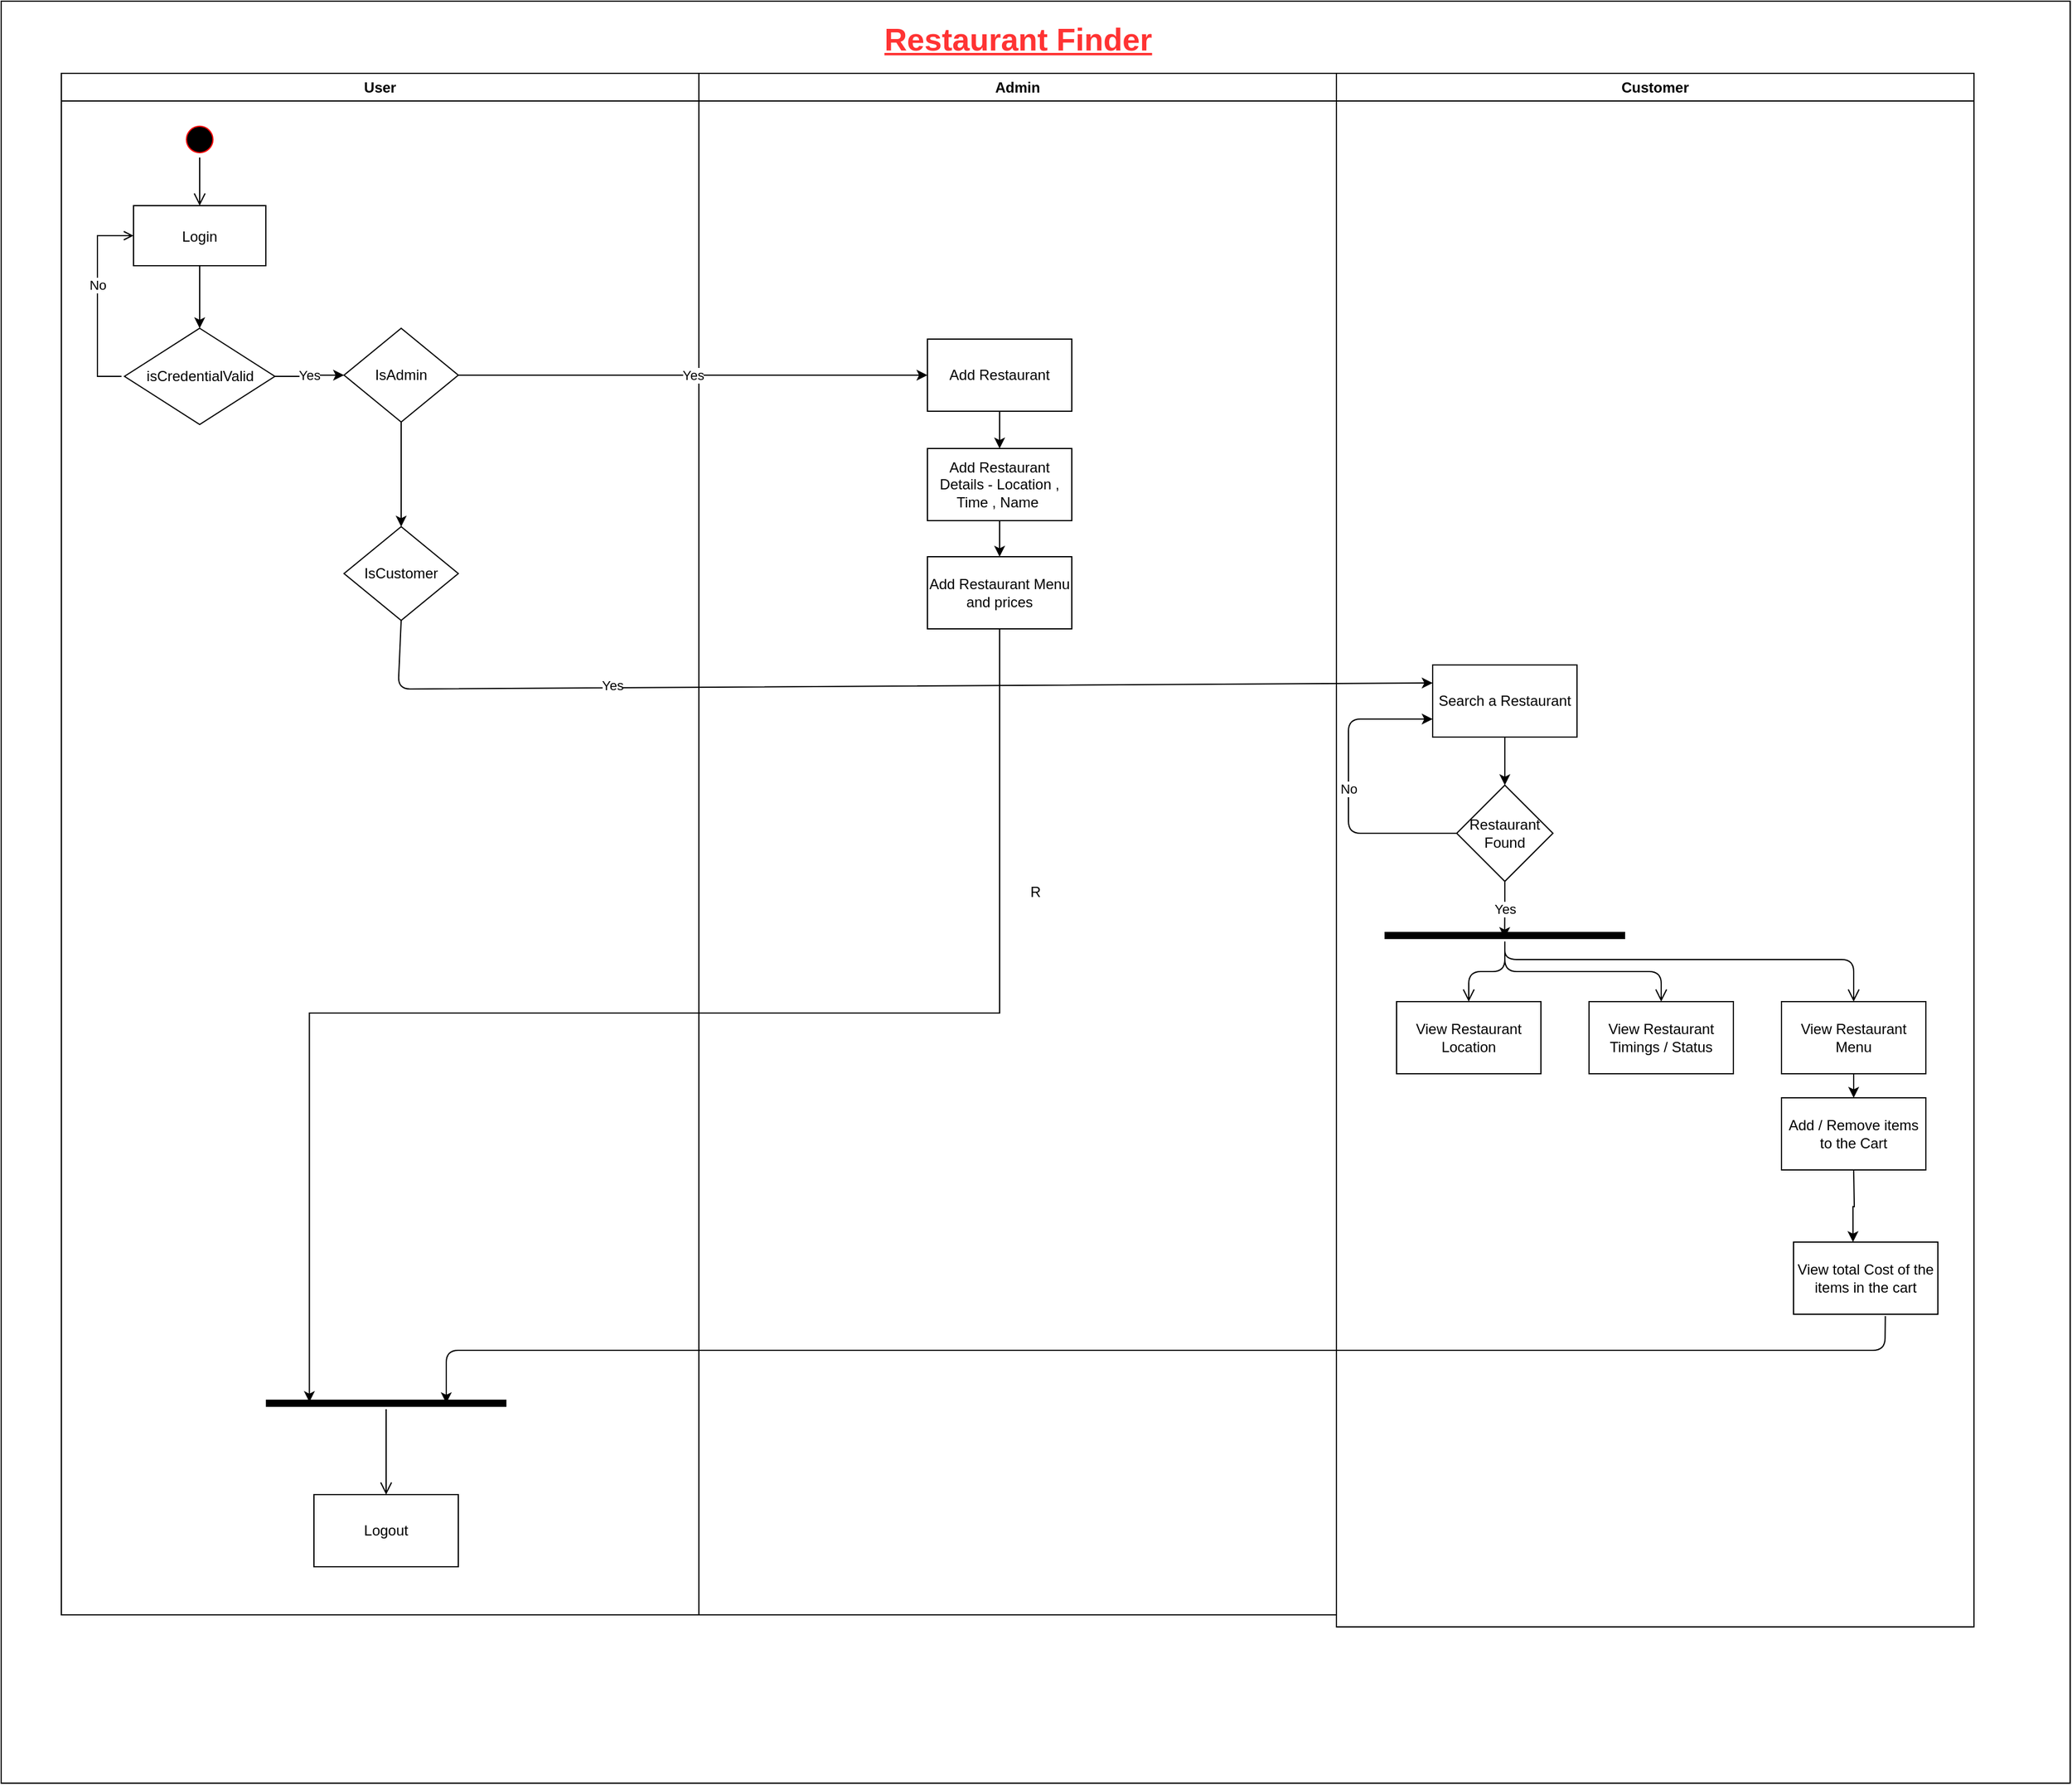 <mxfile version="14.9.4" type="github">
  <diagram name="Page-1" id="e7e014a7-5840-1c2e-5031-d8a46d1fe8dd">
    <mxGraphModel dx="1175" dy="560" grid="1" gridSize="10" guides="1" tooltips="1" connect="1" arrows="1" fold="1" page="1" pageScale="1" pageWidth="1169" pageHeight="826" background="none" math="0" shadow="0">
      <root>
        <mxCell id="0" />
        <mxCell id="1" parent="0" />
        <mxCell id="47I_X4jDvRGqug19y4q9-138" value="R" style="rounded=0;whiteSpace=wrap;html=1;strokeColor=#000000;" vertex="1" parent="1">
          <mxGeometry x="10" y="68" width="1720" height="1482" as="geometry" />
        </mxCell>
        <mxCell id="2" value="User" style="swimlane;whiteSpace=wrap" parent="1" vertex="1">
          <mxGeometry x="60" y="128" width="530" height="1282" as="geometry" />
        </mxCell>
        <mxCell id="5" value="" style="ellipse;shape=startState;fillColor=#000000;strokeColor=#ff0000;" parent="2" vertex="1">
          <mxGeometry x="100" y="40" width="30" height="30" as="geometry" />
        </mxCell>
        <mxCell id="6" value="" style="edgeStyle=elbowEdgeStyle;elbow=horizontal;verticalAlign=bottom;endArrow=open;endSize=8;endFill=1;rounded=0" parent="2" source="5" target="7" edge="1">
          <mxGeometry x="100" y="40" as="geometry">
            <mxPoint x="115" y="110" as="targetPoint" />
          </mxGeometry>
        </mxCell>
        <mxCell id="47I_X4jDvRGqug19y4q9-42" value="" style="edgeStyle=orthogonalEdgeStyle;rounded=0;orthogonalLoop=1;jettySize=auto;html=1;" edge="1" parent="2" source="7" target="47I_X4jDvRGqug19y4q9-41">
          <mxGeometry relative="1" as="geometry" />
        </mxCell>
        <mxCell id="7" value="Login" style="" parent="2" vertex="1">
          <mxGeometry x="60" y="110" width="110" height="50" as="geometry" />
        </mxCell>
        <mxCell id="12" value="" style="edgeStyle=elbowEdgeStyle;elbow=horizontal;endArrow=open;endFill=1;rounded=0" parent="2" target="7" edge="1">
          <mxGeometry width="100" height="100" relative="1" as="geometry">
            <mxPoint x="50" y="252" as="sourcePoint" />
            <mxPoint x="260" y="190" as="targetPoint" />
            <Array as="points">
              <mxPoint x="30" y="250" />
            </Array>
          </mxGeometry>
        </mxCell>
        <mxCell id="47I_X4jDvRGqug19y4q9-116" value="No" style="edgeLabel;html=1;align=center;verticalAlign=middle;resizable=0;points=[];" vertex="1" connectable="0" parent="12">
          <mxGeometry x="0.153" relative="1" as="geometry">
            <mxPoint as="offset" />
          </mxGeometry>
        </mxCell>
        <mxCell id="47I_X4jDvRGqug19y4q9-44" value="Yes" style="edgeStyle=orthogonalEdgeStyle;rounded=0;orthogonalLoop=1;jettySize=auto;html=1;" edge="1" parent="2" source="47I_X4jDvRGqug19y4q9-41" target="47I_X4jDvRGqug19y4q9-43">
          <mxGeometry relative="1" as="geometry" />
        </mxCell>
        <mxCell id="47I_X4jDvRGqug19y4q9-41" value="isCredentialValid" style="rhombus;whiteSpace=wrap;html=1;" vertex="1" parent="2">
          <mxGeometry x="52.5" y="212" width="125" height="80" as="geometry" />
        </mxCell>
        <mxCell id="47I_X4jDvRGqug19y4q9-48" value="No" style="edgeStyle=orthogonalEdgeStyle;rounded=0;orthogonalLoop=1;jettySize=auto;html=1;entryX=0.5;entryY=0;entryDx=0;entryDy=0;" edge="1" parent="2" source="47I_X4jDvRGqug19y4q9-43" target="47I_X4jDvRGqug19y4q9-124">
          <mxGeometry x="1" y="40" relative="1" as="geometry">
            <mxPoint x="283" y="372" as="targetPoint" />
            <mxPoint x="-40" y="39" as="offset" />
          </mxGeometry>
        </mxCell>
        <mxCell id="47I_X4jDvRGqug19y4q9-43" value="IsAdmin" style="rhombus;whiteSpace=wrap;html=1;" vertex="1" parent="2">
          <mxGeometry x="235" y="212" width="95" height="78" as="geometry" />
        </mxCell>
        <mxCell id="47I_X4jDvRGqug19y4q9-124" value="IsCustomer" style="rhombus;whiteSpace=wrap;html=1;" vertex="1" parent="2">
          <mxGeometry x="235" y="377" width="95" height="78" as="geometry" />
        </mxCell>
        <mxCell id="47I_X4jDvRGqug19y4q9-128" value="" style="shape=line;html=1;strokeWidth=6;" vertex="1" parent="2">
          <mxGeometry x="170" y="1101" width="200" height="10" as="geometry" />
        </mxCell>
        <mxCell id="47I_X4jDvRGqug19y4q9-134" value="Logout" style="rounded=0;whiteSpace=wrap;html=1;strokeColor=#000000;" vertex="1" parent="2">
          <mxGeometry x="210" y="1182" width="120" height="60" as="geometry" />
        </mxCell>
        <mxCell id="47I_X4jDvRGqug19y4q9-129" value="" style="edgeStyle=orthogonalEdgeStyle;html=1;verticalAlign=bottom;endArrow=open;endSize=8;" edge="1" source="47I_X4jDvRGqug19y4q9-128" parent="2" target="47I_X4jDvRGqug19y4q9-134">
          <mxGeometry relative="1" as="geometry">
            <mxPoint x="270" y="1062" as="targetPoint" />
          </mxGeometry>
        </mxCell>
        <mxCell id="47I_X4jDvRGqug19y4q9-70" value="Admin" style="swimlane;whiteSpace=wrap" vertex="1" parent="1">
          <mxGeometry x="590" y="128" width="530" height="1282" as="geometry" />
        </mxCell>
        <mxCell id="47I_X4jDvRGqug19y4q9-118" value="" style="edgeStyle=orthogonalEdgeStyle;rounded=0;orthogonalLoop=1;jettySize=auto;html=1;strokeColor=#000000;" edge="1" parent="47I_X4jDvRGqug19y4q9-70" source="47I_X4jDvRGqug19y4q9-83" target="47I_X4jDvRGqug19y4q9-117">
          <mxGeometry relative="1" as="geometry" />
        </mxCell>
        <mxCell id="47I_X4jDvRGqug19y4q9-83" value="Add Restaurant" style="whiteSpace=wrap;html=1;" vertex="1" parent="47I_X4jDvRGqug19y4q9-70">
          <mxGeometry x="190" y="221" width="120" height="60" as="geometry" />
        </mxCell>
        <mxCell id="47I_X4jDvRGqug19y4q9-120" value="" style="edgeStyle=orthogonalEdgeStyle;rounded=0;orthogonalLoop=1;jettySize=auto;html=1;strokeColor=#000000;" edge="1" parent="47I_X4jDvRGqug19y4q9-70" source="47I_X4jDvRGqug19y4q9-117" target="47I_X4jDvRGqug19y4q9-119">
          <mxGeometry relative="1" as="geometry" />
        </mxCell>
        <mxCell id="47I_X4jDvRGqug19y4q9-117" value="Add Restaurant Details - Location , Time , Name&amp;nbsp;" style="whiteSpace=wrap;html=1;" vertex="1" parent="47I_X4jDvRGqug19y4q9-70">
          <mxGeometry x="190" y="312" width="120" height="60" as="geometry" />
        </mxCell>
        <mxCell id="47I_X4jDvRGqug19y4q9-119" value="Add Restaurant Menu and prices&lt;br&gt;" style="whiteSpace=wrap;html=1;" vertex="1" parent="47I_X4jDvRGqug19y4q9-70">
          <mxGeometry x="190" y="402" width="120" height="60" as="geometry" />
        </mxCell>
        <mxCell id="47I_X4jDvRGqug19y4q9-93" value="Customer" style="swimlane;whiteSpace=wrap" vertex="1" parent="1">
          <mxGeometry x="1120" y="128" width="530" height="1292" as="geometry" />
        </mxCell>
        <mxCell id="47I_X4jDvRGqug19y4q9-104" value="" style="edgeStyle=orthogonalEdgeStyle;rounded=0;orthogonalLoop=1;jettySize=auto;html=1;" edge="1" parent="47I_X4jDvRGqug19y4q9-93" source="47I_X4jDvRGqug19y4q9-105" target="47I_X4jDvRGqug19y4q9-109">
          <mxGeometry relative="1" as="geometry" />
        </mxCell>
        <mxCell id="47I_X4jDvRGqug19y4q9-105" value="Search a Restaurant" style="whiteSpace=wrap;html=1;" vertex="1" parent="47I_X4jDvRGqug19y4q9-93">
          <mxGeometry x="80" y="492" width="120" height="60" as="geometry" />
        </mxCell>
        <mxCell id="47I_X4jDvRGqug19y4q9-109" value="Restaurant Found" style="rhombus;whiteSpace=wrap;html=1;" vertex="1" parent="47I_X4jDvRGqug19y4q9-93">
          <mxGeometry x="100" y="592" width="80" height="80" as="geometry" />
        </mxCell>
        <mxCell id="47I_X4jDvRGqug19y4q9-110" value="No" style="endArrow=classic;html=1;entryX=0;entryY=0.75;entryDx=0;entryDy=0;exitX=0;exitY=0.5;exitDx=0;exitDy=0;" edge="1" parent="47I_X4jDvRGqug19y4q9-93" source="47I_X4jDvRGqug19y4q9-109" target="47I_X4jDvRGqug19y4q9-105">
          <mxGeometry width="50" height="50" relative="1" as="geometry">
            <mxPoint x="150" y="552" as="sourcePoint" />
            <mxPoint x="955" y="192" as="targetPoint" />
            <Array as="points">
              <mxPoint x="10" y="632" />
              <mxPoint x="10" y="537" />
            </Array>
          </mxGeometry>
        </mxCell>
        <mxCell id="47I_X4jDvRGqug19y4q9-65" value="View Restaurant Location" style="whiteSpace=wrap;html=1;strokeColor=#000000;" vertex="1" parent="47I_X4jDvRGqug19y4q9-93">
          <mxGeometry x="50" y="772" width="120" height="60" as="geometry" />
        </mxCell>
        <mxCell id="47I_X4jDvRGqug19y4q9-66" value="View Restaurant Timings / Status" style="whiteSpace=wrap;html=1;strokeColor=#000000;" vertex="1" parent="47I_X4jDvRGqug19y4q9-93">
          <mxGeometry x="210" y="772" width="120" height="60" as="geometry" />
        </mxCell>
        <mxCell id="47I_X4jDvRGqug19y4q9-67" value="View Restaurant Menu" style="whiteSpace=wrap;html=1;strokeColor=#000000;" vertex="1" parent="47I_X4jDvRGqug19y4q9-93">
          <mxGeometry x="370" y="772" width="120" height="60" as="geometry" />
        </mxCell>
        <mxCell id="47I_X4jDvRGqug19y4q9-68" value="Add / Remove items to the Cart" style="whiteSpace=wrap;html=1;" vertex="1" parent="47I_X4jDvRGqug19y4q9-93">
          <mxGeometry x="370" y="852" width="120" height="60" as="geometry" />
        </mxCell>
        <mxCell id="47I_X4jDvRGqug19y4q9-69" value="" style="edgeStyle=orthogonalEdgeStyle;rounded=0;orthogonalLoop=1;jettySize=auto;html=1;strokeColor=#000000;" edge="1" parent="47I_X4jDvRGqug19y4q9-93" source="47I_X4jDvRGqug19y4q9-67" target="47I_X4jDvRGqug19y4q9-68">
          <mxGeometry relative="1" as="geometry" />
        </mxCell>
        <mxCell id="47I_X4jDvRGqug19y4q9-58" value="" style="shape=line;html=1;strokeWidth=6;" vertex="1" parent="47I_X4jDvRGqug19y4q9-93">
          <mxGeometry x="40" y="712" width="200" height="10" as="geometry" />
        </mxCell>
        <mxCell id="47I_X4jDvRGqug19y4q9-59" value="" style="edgeStyle=orthogonalEdgeStyle;html=1;verticalAlign=bottom;endArrow=open;endSize=8;entryX=0.5;entryY=0;entryDx=0;entryDy=0;" edge="1" source="47I_X4jDvRGqug19y4q9-58" parent="47I_X4jDvRGqug19y4q9-93" target="47I_X4jDvRGqug19y4q9-66">
          <mxGeometry relative="1" as="geometry">
            <mxPoint x="170" y="752" as="targetPoint" />
          </mxGeometry>
        </mxCell>
        <mxCell id="47I_X4jDvRGqug19y4q9-62" value="" style="edgeStyle=orthogonalEdgeStyle;html=1;verticalAlign=bottom;endArrow=open;endSize=8;exitX=0.475;exitY=0.531;exitDx=0;exitDy=0;exitPerimeter=0;entryX=0.5;entryY=0;entryDx=0;entryDy=0;" edge="1" parent="47I_X4jDvRGqug19y4q9-93" target="47I_X4jDvRGqug19y4q9-67">
          <mxGeometry relative="1" as="geometry">
            <mxPoint x="430" y="757" as="targetPoint" />
            <mxPoint x="140" y="722.31" as="sourcePoint" />
            <Array as="points">
              <mxPoint x="140" y="737" />
              <mxPoint x="430" y="737" />
            </Array>
          </mxGeometry>
        </mxCell>
        <mxCell id="47I_X4jDvRGqug19y4q9-60" value="" style="edgeStyle=orthogonalEdgeStyle;html=1;verticalAlign=bottom;endArrow=open;endSize=8;entryX=0.5;entryY=0;entryDx=0;entryDy=0;" edge="1" parent="47I_X4jDvRGqug19y4q9-93" source="47I_X4jDvRGqug19y4q9-58" target="47I_X4jDvRGqug19y4q9-65">
          <mxGeometry relative="1" as="geometry">
            <mxPoint x="60" y="752" as="targetPoint" />
            <mxPoint x="210" y="728" as="sourcePoint" />
          </mxGeometry>
        </mxCell>
        <mxCell id="47I_X4jDvRGqug19y4q9-147" value="Yes" style="edgeStyle=orthogonalEdgeStyle;rounded=0;orthogonalLoop=1;jettySize=auto;html=1;exitX=0.5;exitY=1;exitDx=0;exitDy=0;entryX=0.499;entryY=0.709;entryDx=0;entryDy=0;entryPerimeter=0;" edge="1" parent="47I_X4jDvRGqug19y4q9-93" source="47I_X4jDvRGqug19y4q9-109" target="47I_X4jDvRGqug19y4q9-58">
          <mxGeometry relative="1" as="geometry">
            <mxPoint x="330" y="572" as="sourcePoint" />
            <mxPoint x="330" y="632" as="targetPoint" />
          </mxGeometry>
        </mxCell>
        <mxCell id="47I_X4jDvRGqug19y4q9-121" value="Yes" style="endArrow=classic;html=1;strokeColor=#000000;exitX=1;exitY=0.5;exitDx=0;exitDy=0;entryX=0;entryY=0.5;entryDx=0;entryDy=0;" edge="1" parent="1" source="47I_X4jDvRGqug19y4q9-43" target="47I_X4jDvRGqug19y4q9-83">
          <mxGeometry width="50" height="50" relative="1" as="geometry">
            <mxPoint x="460" y="430" as="sourcePoint" />
            <mxPoint x="510" y="380" as="targetPoint" />
            <Array as="points" />
          </mxGeometry>
        </mxCell>
        <mxCell id="47I_X4jDvRGqug19y4q9-127" value="" style="endArrow=classic;html=1;strokeColor=#000000;exitX=0.5;exitY=1;exitDx=0;exitDy=0;entryX=0;entryY=0.25;entryDx=0;entryDy=0;" edge="1" parent="1" source="47I_X4jDvRGqug19y4q9-124" target="47I_X4jDvRGqug19y4q9-105">
          <mxGeometry width="50" height="50" relative="1" as="geometry">
            <mxPoint x="820" y="620" as="sourcePoint" />
            <mxPoint x="1160" y="620" as="targetPoint" />
            <Array as="points">
              <mxPoint x="340" y="640" />
            </Array>
          </mxGeometry>
        </mxCell>
        <mxCell id="47I_X4jDvRGqug19y4q9-146" value="Yes" style="edgeLabel;html=1;align=center;verticalAlign=middle;resizable=0;points=[];" vertex="1" connectable="0" parent="47I_X4jDvRGqug19y4q9-127">
          <mxGeometry x="-0.489" y="2" relative="1" as="geometry">
            <mxPoint as="offset" />
          </mxGeometry>
        </mxCell>
        <mxCell id="47I_X4jDvRGqug19y4q9-131" style="edgeStyle=orthogonalEdgeStyle;rounded=0;orthogonalLoop=1;jettySize=auto;html=1;exitX=0.5;exitY=1;exitDx=0;exitDy=0;strokeColor=#000000;entryX=0.181;entryY=0.402;entryDx=0;entryDy=0;entryPerimeter=0;" edge="1" parent="1" source="47I_X4jDvRGqug19y4q9-119" target="47I_X4jDvRGqug19y4q9-128">
          <mxGeometry relative="1" as="geometry">
            <mxPoint x="230" y="750" as="targetPoint" />
          </mxGeometry>
        </mxCell>
        <mxCell id="47I_X4jDvRGqug19y4q9-133" value="" style="endArrow=classic;html=1;strokeColor=#000000;entryX=0.75;entryY=0.5;entryDx=0;entryDy=0;entryPerimeter=0;exitX=0.636;exitY=1.026;exitDx=0;exitDy=0;exitPerimeter=0;" edge="1" parent="1" source="47I_X4jDvRGqug19y4q9-142" target="47I_X4jDvRGqug19y4q9-128">
          <mxGeometry width="50" height="50" relative="1" as="geometry">
            <mxPoint x="1520" y="1160" as="sourcePoint" />
            <mxPoint x="1060" y="1250" as="targetPoint" />
            <Array as="points">
              <mxPoint x="1576" y="1190" />
              <mxPoint x="380" y="1190" />
            </Array>
          </mxGeometry>
        </mxCell>
        <mxCell id="47I_X4jDvRGqug19y4q9-139" value="&lt;font style=&quot;font-size: 26px&quot; color=&quot;#ff3333&quot;&gt;&lt;b&gt;&lt;u&gt;Restaurant Finder&lt;/u&gt;&lt;/b&gt;&lt;/font&gt;" style="text;html=1;align=center;verticalAlign=middle;resizable=0;points=[];autosize=1;strokeColor=none;" vertex="1" parent="1">
          <mxGeometry x="735" y="90" width="240" height="20" as="geometry" />
        </mxCell>
        <mxCell id="47I_X4jDvRGqug19y4q9-142" value="View total Cost of the items in the cart" style="whiteSpace=wrap;html=1;" vertex="1" parent="1">
          <mxGeometry x="1500" y="1100" width="120" height="60" as="geometry" />
        </mxCell>
        <mxCell id="47I_X4jDvRGqug19y4q9-145" value="" style="edgeStyle=orthogonalEdgeStyle;rounded=0;orthogonalLoop=1;jettySize=auto;html=1;strokeColor=#000000;entryX=0.412;entryY=0;entryDx=0;entryDy=0;entryPerimeter=0;" edge="1" parent="1" target="47I_X4jDvRGqug19y4q9-142">
          <mxGeometry relative="1" as="geometry">
            <mxPoint x="1550" y="1040" as="sourcePoint" />
            <mxPoint x="1550" y="1090" as="targetPoint" />
          </mxGeometry>
        </mxCell>
      </root>
    </mxGraphModel>
  </diagram>
</mxfile>
